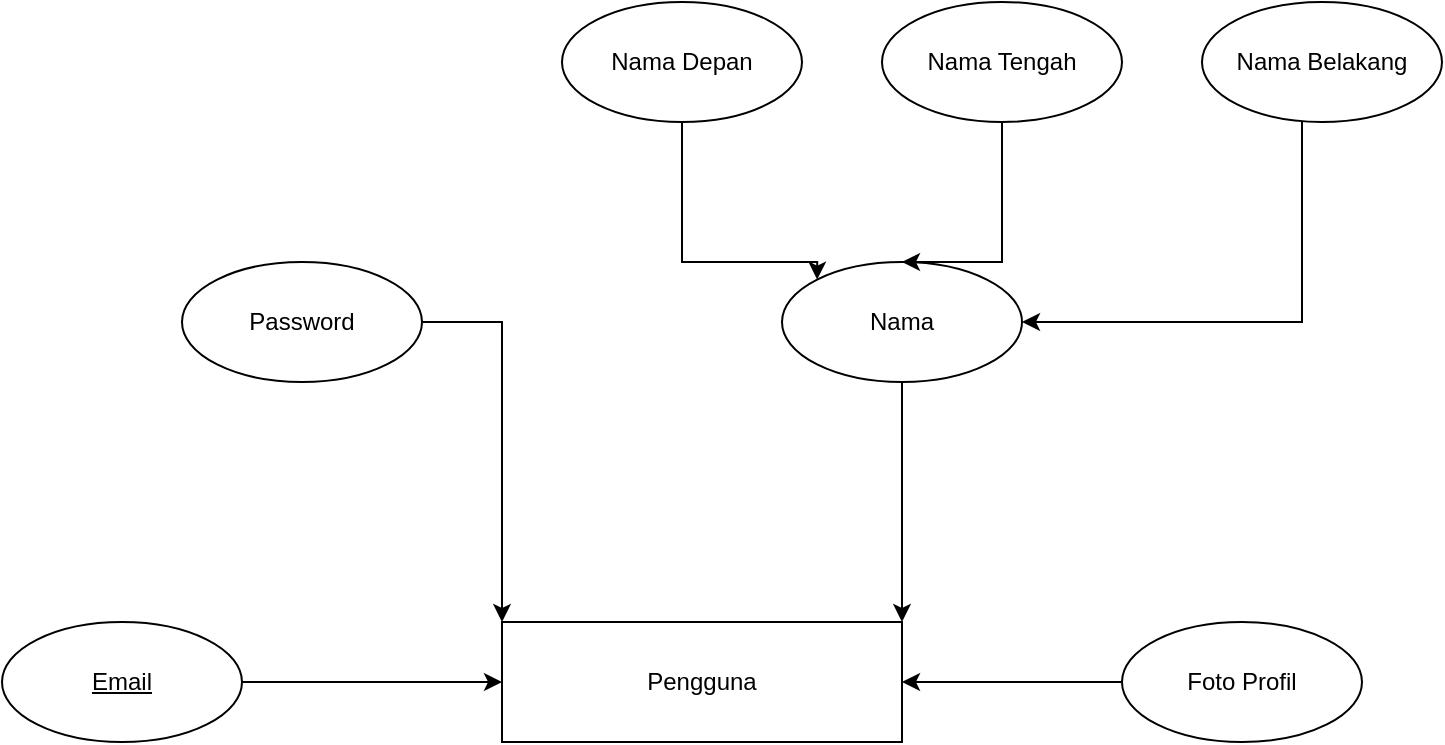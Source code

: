 <mxfile version="23.1.1" type="github">
  <diagram name="Page-1" id="rniJkdAribgbxauUZxt4">
    <mxGraphModel dx="1467" dy="723" grid="1" gridSize="10" guides="1" tooltips="1" connect="1" arrows="1" fold="1" page="1" pageScale="1" pageWidth="850" pageHeight="1100" math="0" shadow="0">
      <root>
        <mxCell id="0" />
        <mxCell id="1" parent="0" />
        <mxCell id="MQ3NOV9Z6MG319Miepqh-3" value="Pengguna" style="rounded=0;whiteSpace=wrap;html=1;" vertex="1" parent="1">
          <mxGeometry x="340" y="370" width="200" height="60" as="geometry" />
        </mxCell>
        <mxCell id="MQ3NOV9Z6MG319Miepqh-12" style="edgeStyle=orthogonalEdgeStyle;rounded=0;orthogonalLoop=1;jettySize=auto;html=1;entryX=0;entryY=0.5;entryDx=0;entryDy=0;" edge="1" parent="1" source="MQ3NOV9Z6MG319Miepqh-5" target="MQ3NOV9Z6MG319Miepqh-3">
          <mxGeometry relative="1" as="geometry" />
        </mxCell>
        <mxCell id="MQ3NOV9Z6MG319Miepqh-5" value="Email" style="ellipse;whiteSpace=wrap;html=1;fontStyle=4" vertex="1" parent="1">
          <mxGeometry x="90" y="370" width="120" height="60" as="geometry" />
        </mxCell>
        <mxCell id="MQ3NOV9Z6MG319Miepqh-13" style="edgeStyle=orthogonalEdgeStyle;rounded=0;orthogonalLoop=1;jettySize=auto;html=1;entryX=0;entryY=0;entryDx=0;entryDy=0;" edge="1" parent="1" source="MQ3NOV9Z6MG319Miepqh-6" target="MQ3NOV9Z6MG319Miepqh-3">
          <mxGeometry relative="1" as="geometry" />
        </mxCell>
        <mxCell id="MQ3NOV9Z6MG319Miepqh-6" value="Password" style="ellipse;whiteSpace=wrap;html=1;" vertex="1" parent="1">
          <mxGeometry x="180" y="190" width="120" height="60" as="geometry" />
        </mxCell>
        <mxCell id="MQ3NOV9Z6MG319Miepqh-14" style="edgeStyle=orthogonalEdgeStyle;rounded=0;orthogonalLoop=1;jettySize=auto;html=1;entryX=1;entryY=0;entryDx=0;entryDy=0;" edge="1" parent="1" source="MQ3NOV9Z6MG319Miepqh-7" target="MQ3NOV9Z6MG319Miepqh-3">
          <mxGeometry relative="1" as="geometry" />
        </mxCell>
        <mxCell id="MQ3NOV9Z6MG319Miepqh-7" value="Nama" style="ellipse;whiteSpace=wrap;html=1;" vertex="1" parent="1">
          <mxGeometry x="480" y="190" width="120" height="60" as="geometry" />
        </mxCell>
        <mxCell id="MQ3NOV9Z6MG319Miepqh-18" style="edgeStyle=orthogonalEdgeStyle;rounded=0;orthogonalLoop=1;jettySize=auto;html=1;entryX=1;entryY=0.5;entryDx=0;entryDy=0;" edge="1" parent="1" source="MQ3NOV9Z6MG319Miepqh-8" target="MQ3NOV9Z6MG319Miepqh-3">
          <mxGeometry relative="1" as="geometry" />
        </mxCell>
        <mxCell id="MQ3NOV9Z6MG319Miepqh-8" value="Foto Profil" style="ellipse;whiteSpace=wrap;html=1;" vertex="1" parent="1">
          <mxGeometry x="650" y="370" width="120" height="60" as="geometry" />
        </mxCell>
        <mxCell id="MQ3NOV9Z6MG319Miepqh-15" style="edgeStyle=orthogonalEdgeStyle;rounded=0;orthogonalLoop=1;jettySize=auto;html=1;entryX=0;entryY=0;entryDx=0;entryDy=0;" edge="1" parent="1" source="MQ3NOV9Z6MG319Miepqh-9" target="MQ3NOV9Z6MG319Miepqh-7">
          <mxGeometry relative="1" as="geometry">
            <Array as="points">
              <mxPoint x="430" y="190" />
              <mxPoint x="498" y="190" />
            </Array>
          </mxGeometry>
        </mxCell>
        <mxCell id="MQ3NOV9Z6MG319Miepqh-9" value="Nama Depan" style="ellipse;whiteSpace=wrap;html=1;" vertex="1" parent="1">
          <mxGeometry x="370" y="60" width="120" height="60" as="geometry" />
        </mxCell>
        <mxCell id="MQ3NOV9Z6MG319Miepqh-16" style="edgeStyle=orthogonalEdgeStyle;rounded=0;orthogonalLoop=1;jettySize=auto;html=1;entryX=0.5;entryY=0;entryDx=0;entryDy=0;" edge="1" parent="1" source="MQ3NOV9Z6MG319Miepqh-10" target="MQ3NOV9Z6MG319Miepqh-7">
          <mxGeometry relative="1" as="geometry">
            <Array as="points">
              <mxPoint x="590" y="190" />
            </Array>
          </mxGeometry>
        </mxCell>
        <mxCell id="MQ3NOV9Z6MG319Miepqh-10" value="Nama Tengah" style="ellipse;whiteSpace=wrap;html=1;" vertex="1" parent="1">
          <mxGeometry x="530" y="60" width="120" height="60" as="geometry" />
        </mxCell>
        <mxCell id="MQ3NOV9Z6MG319Miepqh-17" style="edgeStyle=orthogonalEdgeStyle;rounded=0;orthogonalLoop=1;jettySize=auto;html=1;entryX=1;entryY=0.5;entryDx=0;entryDy=0;" edge="1" parent="1" source="MQ3NOV9Z6MG319Miepqh-11" target="MQ3NOV9Z6MG319Miepqh-7">
          <mxGeometry relative="1" as="geometry">
            <Array as="points">
              <mxPoint x="740" y="220" />
            </Array>
          </mxGeometry>
        </mxCell>
        <mxCell id="MQ3NOV9Z6MG319Miepqh-11" value="Nama Belakang" style="ellipse;whiteSpace=wrap;html=1;" vertex="1" parent="1">
          <mxGeometry x="690" y="60" width="120" height="60" as="geometry" />
        </mxCell>
      </root>
    </mxGraphModel>
  </diagram>
</mxfile>
